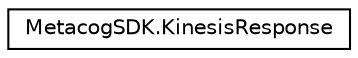 digraph "Graphical Class Hierarchy"
{
  edge [fontname="Helvetica",fontsize="10",labelfontname="Helvetica",labelfontsize="10"];
  node [fontname="Helvetica",fontsize="10",shape=record];
  rankdir="LR";
  Node1 [label="MetacogSDK.KinesisResponse",height=0.2,width=0.4,color="black", fillcolor="white", style="filled",URL="$classMetacogSDK_1_1KinesisResponse.html",tooltip="used to deserialize response from api/access/kinesis endpoint "];
}
